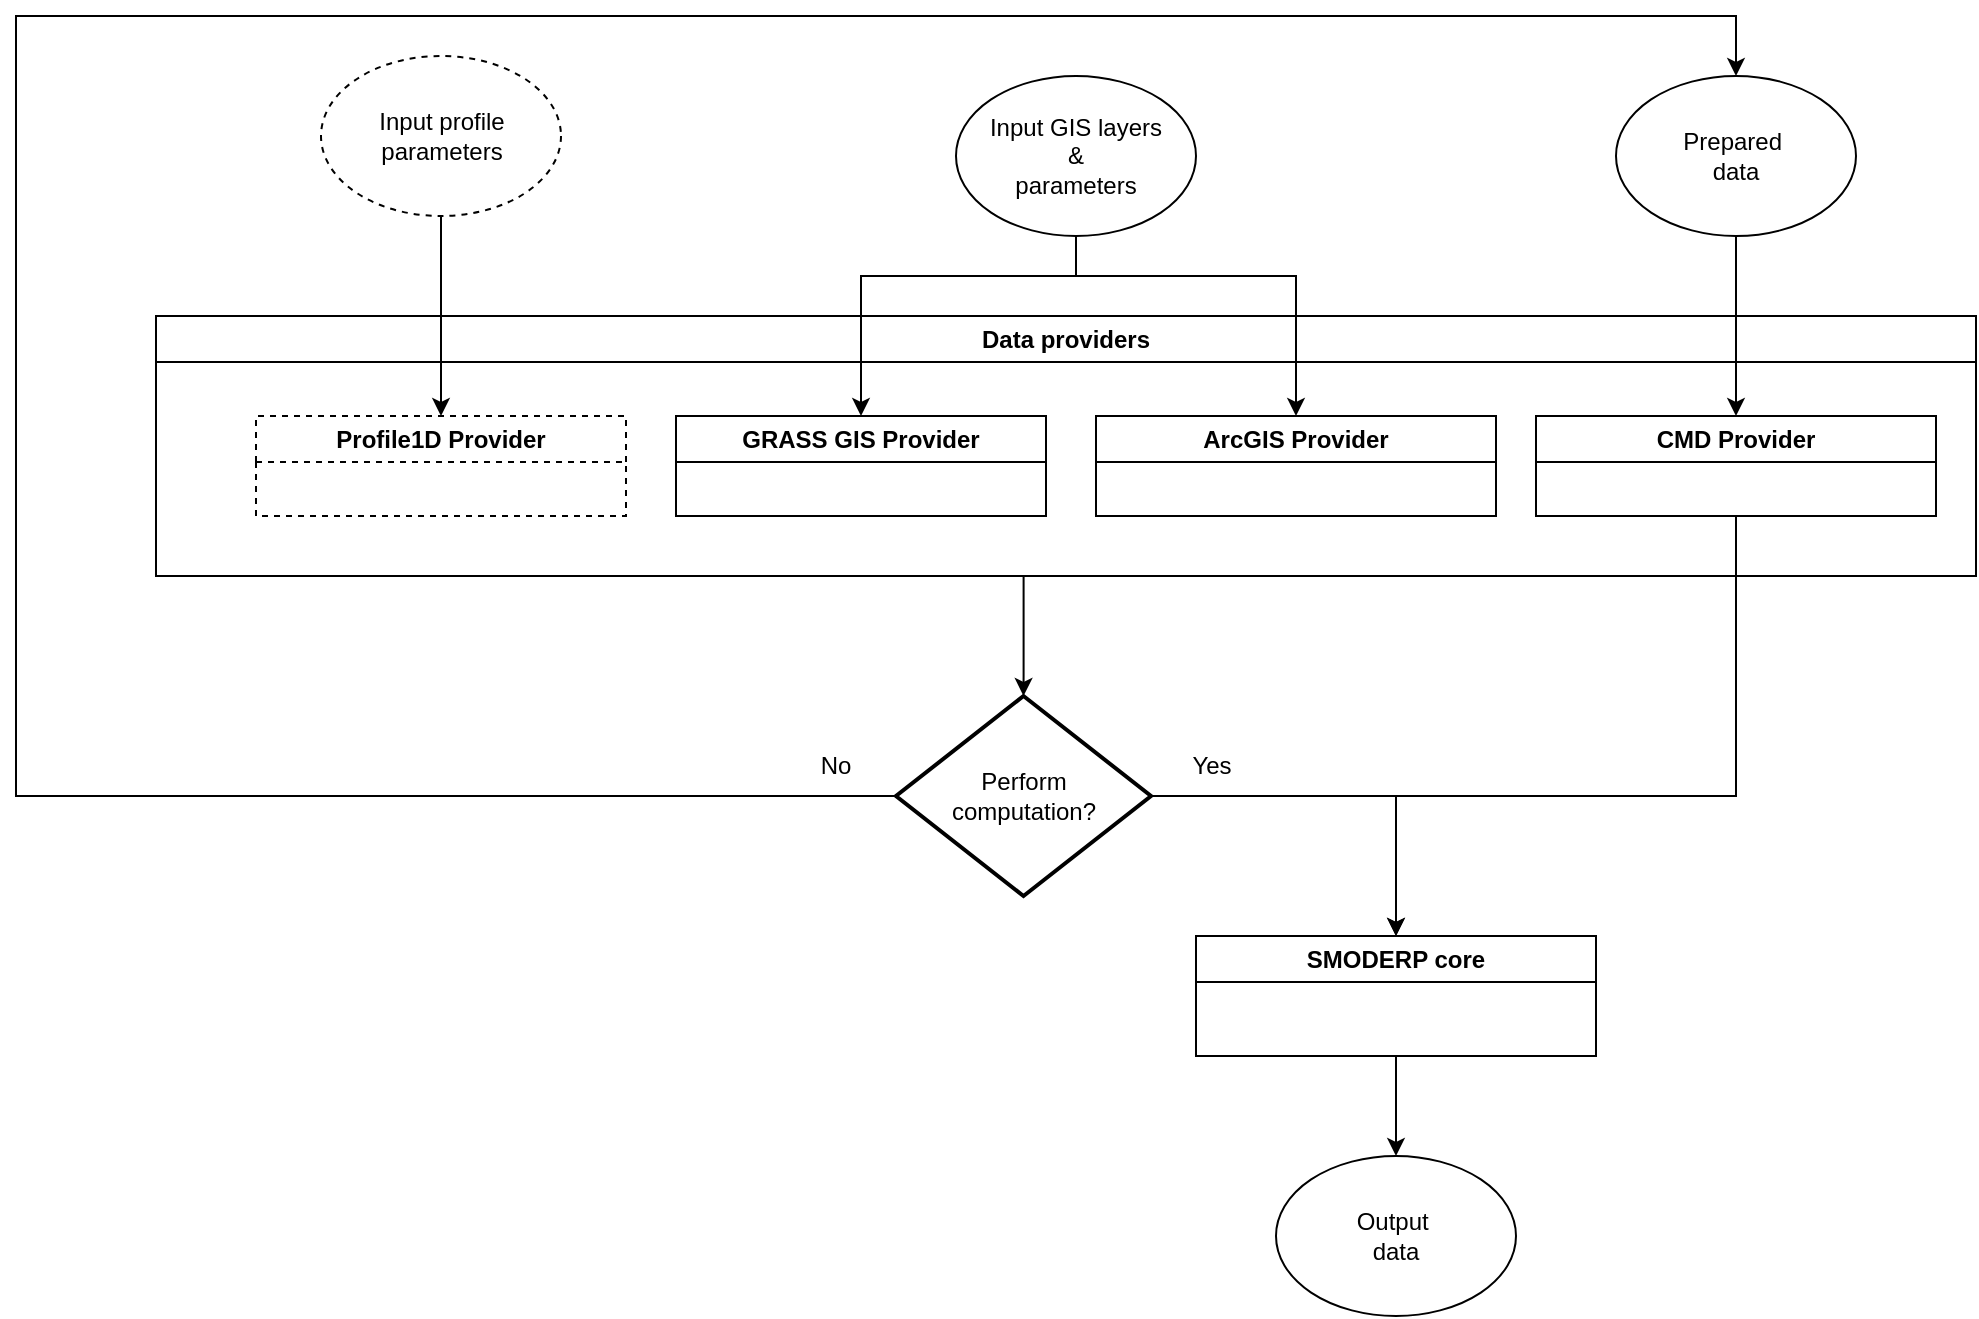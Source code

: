 <mxfile version="21.5.0" type="google">
  <diagram name="Stránka-1" id="6fQ99t_Oc9UdTl56gqd6">
    <mxGraphModel grid="1" page="1" gridSize="10" guides="1" tooltips="1" connect="1" arrows="1" fold="1" pageScale="1" pageWidth="850" pageHeight="1100" math="0" shadow="0">
      <root>
        <mxCell id="0" />
        <mxCell id="1" parent="0" />
        <mxCell id="3OqnFSuKNc_igBxT_YTC-15" style="edgeStyle=orthogonalEdgeStyle;rounded=0;orthogonalLoop=1;jettySize=auto;html=1;entryX=0.5;entryY=0;entryDx=0;entryDy=0;entryPerimeter=0;" edge="1" parent="1" source="3OqnFSuKNc_igBxT_YTC-2" target="3OqnFSuKNc_igBxT_YTC-13">
          <mxGeometry relative="1" as="geometry">
            <Array as="points">
              <mxPoint x="584" y="260" />
            </Array>
          </mxGeometry>
        </mxCell>
        <mxCell id="3OqnFSuKNc_igBxT_YTC-2" value="Data providers" style="swimlane;whiteSpace=wrap;html=1;" vertex="1" parent="1">
          <mxGeometry x="150" y="80" width="910" height="130" as="geometry">
            <mxRectangle x="325" y="80" width="140" height="30" as="alternateBounds" />
          </mxGeometry>
        </mxCell>
        <mxCell id="3OqnFSuKNc_igBxT_YTC-3" value="GRASS GIS Provider" style="swimlane;whiteSpace=wrap;html=1;" vertex="1" parent="3OqnFSuKNc_igBxT_YTC-2">
          <mxGeometry x="260" y="50" width="185" height="50" as="geometry" />
        </mxCell>
        <mxCell id="3OqnFSuKNc_igBxT_YTC-4" value="ArcGIS Provider" style="swimlane;whiteSpace=wrap;html=1;" vertex="1" parent="3OqnFSuKNc_igBxT_YTC-2">
          <mxGeometry x="470" y="50" width="200" height="50" as="geometry" />
        </mxCell>
        <mxCell id="3OqnFSuKNc_igBxT_YTC-30" value="Profile1D Provider" style="swimlane;whiteSpace=wrap;html=1;dashed=1;" vertex="1" parent="3OqnFSuKNc_igBxT_YTC-2">
          <mxGeometry x="50" y="50" width="185" height="50" as="geometry" />
        </mxCell>
        <mxCell id="3OqnFSuKNc_igBxT_YTC-12" value="CMD Provider" style="swimlane;whiteSpace=wrap;html=1;" vertex="1" parent="3OqnFSuKNc_igBxT_YTC-2">
          <mxGeometry x="690" y="50" width="200" height="50" as="geometry" />
        </mxCell>
        <mxCell id="3OqnFSuKNc_igBxT_YTC-21" style="edgeStyle=orthogonalEdgeStyle;rounded=0;orthogonalLoop=1;jettySize=auto;html=1;entryX=0.5;entryY=0;entryDx=0;entryDy=0;" edge="1" parent="1" source="3OqnFSuKNc_igBxT_YTC-8" target="3OqnFSuKNc_igBxT_YTC-20">
          <mxGeometry relative="1" as="geometry" />
        </mxCell>
        <mxCell id="3OqnFSuKNc_igBxT_YTC-8" value="SMODERP core" style="swimlane;whiteSpace=wrap;html=1;" vertex="1" parent="1">
          <mxGeometry x="670" y="390" width="200" height="60" as="geometry" />
        </mxCell>
        <mxCell id="3OqnFSuKNc_igBxT_YTC-25" style="edgeStyle=orthogonalEdgeStyle;rounded=0;orthogonalLoop=1;jettySize=auto;html=1;entryX=0.5;entryY=0;entryDx=0;entryDy=0;" edge="1" parent="1" source="3OqnFSuKNc_igBxT_YTC-10" target="3OqnFSuKNc_igBxT_YTC-3">
          <mxGeometry relative="1" as="geometry">
            <Array as="points">
              <mxPoint x="610" y="60" />
              <mxPoint x="503" y="60" />
            </Array>
          </mxGeometry>
        </mxCell>
        <mxCell id="3OqnFSuKNc_igBxT_YTC-29" style="edgeStyle=orthogonalEdgeStyle;rounded=0;orthogonalLoop=1;jettySize=auto;html=1;entryX=0.5;entryY=0;entryDx=0;entryDy=0;exitX=0.5;exitY=1;exitDx=0;exitDy=0;exitPerimeter=0;" edge="1" parent="1" target="3OqnFSuKNc_igBxT_YTC-4">
          <mxGeometry relative="1" as="geometry">
            <mxPoint x="610" y="30" as="sourcePoint" />
            <mxPoint x="720" y="120" as="targetPoint" />
            <Array as="points">
              <mxPoint x="610" y="60" />
              <mxPoint x="720" y="60" />
            </Array>
          </mxGeometry>
        </mxCell>
        <mxCell id="3OqnFSuKNc_igBxT_YTC-10" value="Input GIS layers&lt;br&gt;&amp;amp;&lt;br&gt;parameters" style="ellipse;whiteSpace=wrap;html=1;" vertex="1" parent="1">
          <mxGeometry x="550" y="-40" width="120" height="80" as="geometry" />
        </mxCell>
        <mxCell id="3OqnFSuKNc_igBxT_YTC-27" style="edgeStyle=orthogonalEdgeStyle;rounded=0;orthogonalLoop=1;jettySize=auto;html=1;entryX=0.5;entryY=0;entryDx=0;entryDy=0;" edge="1" parent="1" source="3OqnFSuKNc_igBxT_YTC-11" target="3OqnFSuKNc_igBxT_YTC-12">
          <mxGeometry relative="1" as="geometry" />
        </mxCell>
        <mxCell id="3OqnFSuKNc_igBxT_YTC-11" value="Prepared&amp;nbsp;&lt;br&gt;data" style="ellipse;whiteSpace=wrap;html=1;" vertex="1" parent="1">
          <mxGeometry x="880" y="-40" width="120" height="80" as="geometry" />
        </mxCell>
        <mxCell id="3OqnFSuKNc_igBxT_YTC-16" style="edgeStyle=orthogonalEdgeStyle;rounded=0;orthogonalLoop=1;jettySize=auto;html=1;entryX=0.5;entryY=0;entryDx=0;entryDy=0;" edge="1" parent="1" source="3OqnFSuKNc_igBxT_YTC-13" target="3OqnFSuKNc_igBxT_YTC-8">
          <mxGeometry relative="1" as="geometry" />
        </mxCell>
        <mxCell id="3OqnFSuKNc_igBxT_YTC-17" style="edgeStyle=orthogonalEdgeStyle;rounded=0;orthogonalLoop=1;jettySize=auto;html=1;" edge="1" parent="1">
          <mxGeometry relative="1" as="geometry">
            <mxPoint x="940" y="-40" as="targetPoint" />
            <mxPoint x="520" y="320" as="sourcePoint" />
            <Array as="points">
              <mxPoint x="80" y="320" />
              <mxPoint x="80" y="-70" />
              <mxPoint x="940" y="-70" />
            </Array>
          </mxGeometry>
        </mxCell>
        <mxCell id="3OqnFSuKNc_igBxT_YTC-13" value="Perform&lt;br&gt;computation?" style="strokeWidth=2;html=1;shape=mxgraph.flowchart.decision;whiteSpace=wrap;" vertex="1" parent="1">
          <mxGeometry x="520" y="270" width="127.5" height="100" as="geometry" />
        </mxCell>
        <mxCell id="3OqnFSuKNc_igBxT_YTC-19" style="edgeStyle=orthogonalEdgeStyle;rounded=0;orthogonalLoop=1;jettySize=auto;html=1;exitX=0.5;exitY=1;exitDx=0;exitDy=0;" edge="1" parent="1" source="3OqnFSuKNc_igBxT_YTC-12">
          <mxGeometry relative="1" as="geometry">
            <mxPoint x="940" y="190" as="sourcePoint" />
            <mxPoint x="770" y="390" as="targetPoint" />
            <Array as="points">
              <mxPoint x="940" y="320" />
              <mxPoint x="770" y="320" />
            </Array>
          </mxGeometry>
        </mxCell>
        <mxCell id="3OqnFSuKNc_igBxT_YTC-20" value="Output&amp;nbsp;&lt;br&gt;data" style="ellipse;whiteSpace=wrap;html=1;" vertex="1" parent="1">
          <mxGeometry x="710" y="500" width="120" height="80" as="geometry" />
        </mxCell>
        <mxCell id="3OqnFSuKNc_igBxT_YTC-22" value="Yes&lt;br&gt;" style="text;html=1;strokeColor=none;fillColor=none;align=center;verticalAlign=middle;whiteSpace=wrap;rounded=0;" vertex="1" parent="1">
          <mxGeometry x="647.5" y="290" width="60" height="30" as="geometry" />
        </mxCell>
        <mxCell id="3OqnFSuKNc_igBxT_YTC-24" value="No" style="text;html=1;strokeColor=none;fillColor=none;align=center;verticalAlign=middle;whiteSpace=wrap;rounded=0;" vertex="1" parent="1">
          <mxGeometry x="460" y="290" width="60" height="30" as="geometry" />
        </mxCell>
        <mxCell id="3OqnFSuKNc_igBxT_YTC-32" style="edgeStyle=orthogonalEdgeStyle;rounded=0;orthogonalLoop=1;jettySize=auto;html=1;entryX=0.5;entryY=0;entryDx=0;entryDy=0;" edge="1" parent="1" source="3OqnFSuKNc_igBxT_YTC-31" target="3OqnFSuKNc_igBxT_YTC-30">
          <mxGeometry relative="1" as="geometry" />
        </mxCell>
        <mxCell id="3OqnFSuKNc_igBxT_YTC-31" value="Input profile&lt;br&gt;parameters" style="ellipse;whiteSpace=wrap;html=1;dashed=1;" vertex="1" parent="1">
          <mxGeometry x="232.5" y="-50" width="120" height="80" as="geometry" />
        </mxCell>
      </root>
    </mxGraphModel>
  </diagram>
</mxfile>
